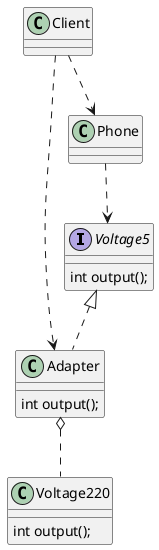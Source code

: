 @startuml
interface Voltage5{
    int output();
}
class Adapter implements Voltage5{
    int output();
}
class Voltage220{
    int output();
}
class Phone{
}
class Client{
}

Adapter o.. Voltage220
Phone ..> Voltage5
Client ..> Phone
Client ..> Adapter
@enduml
